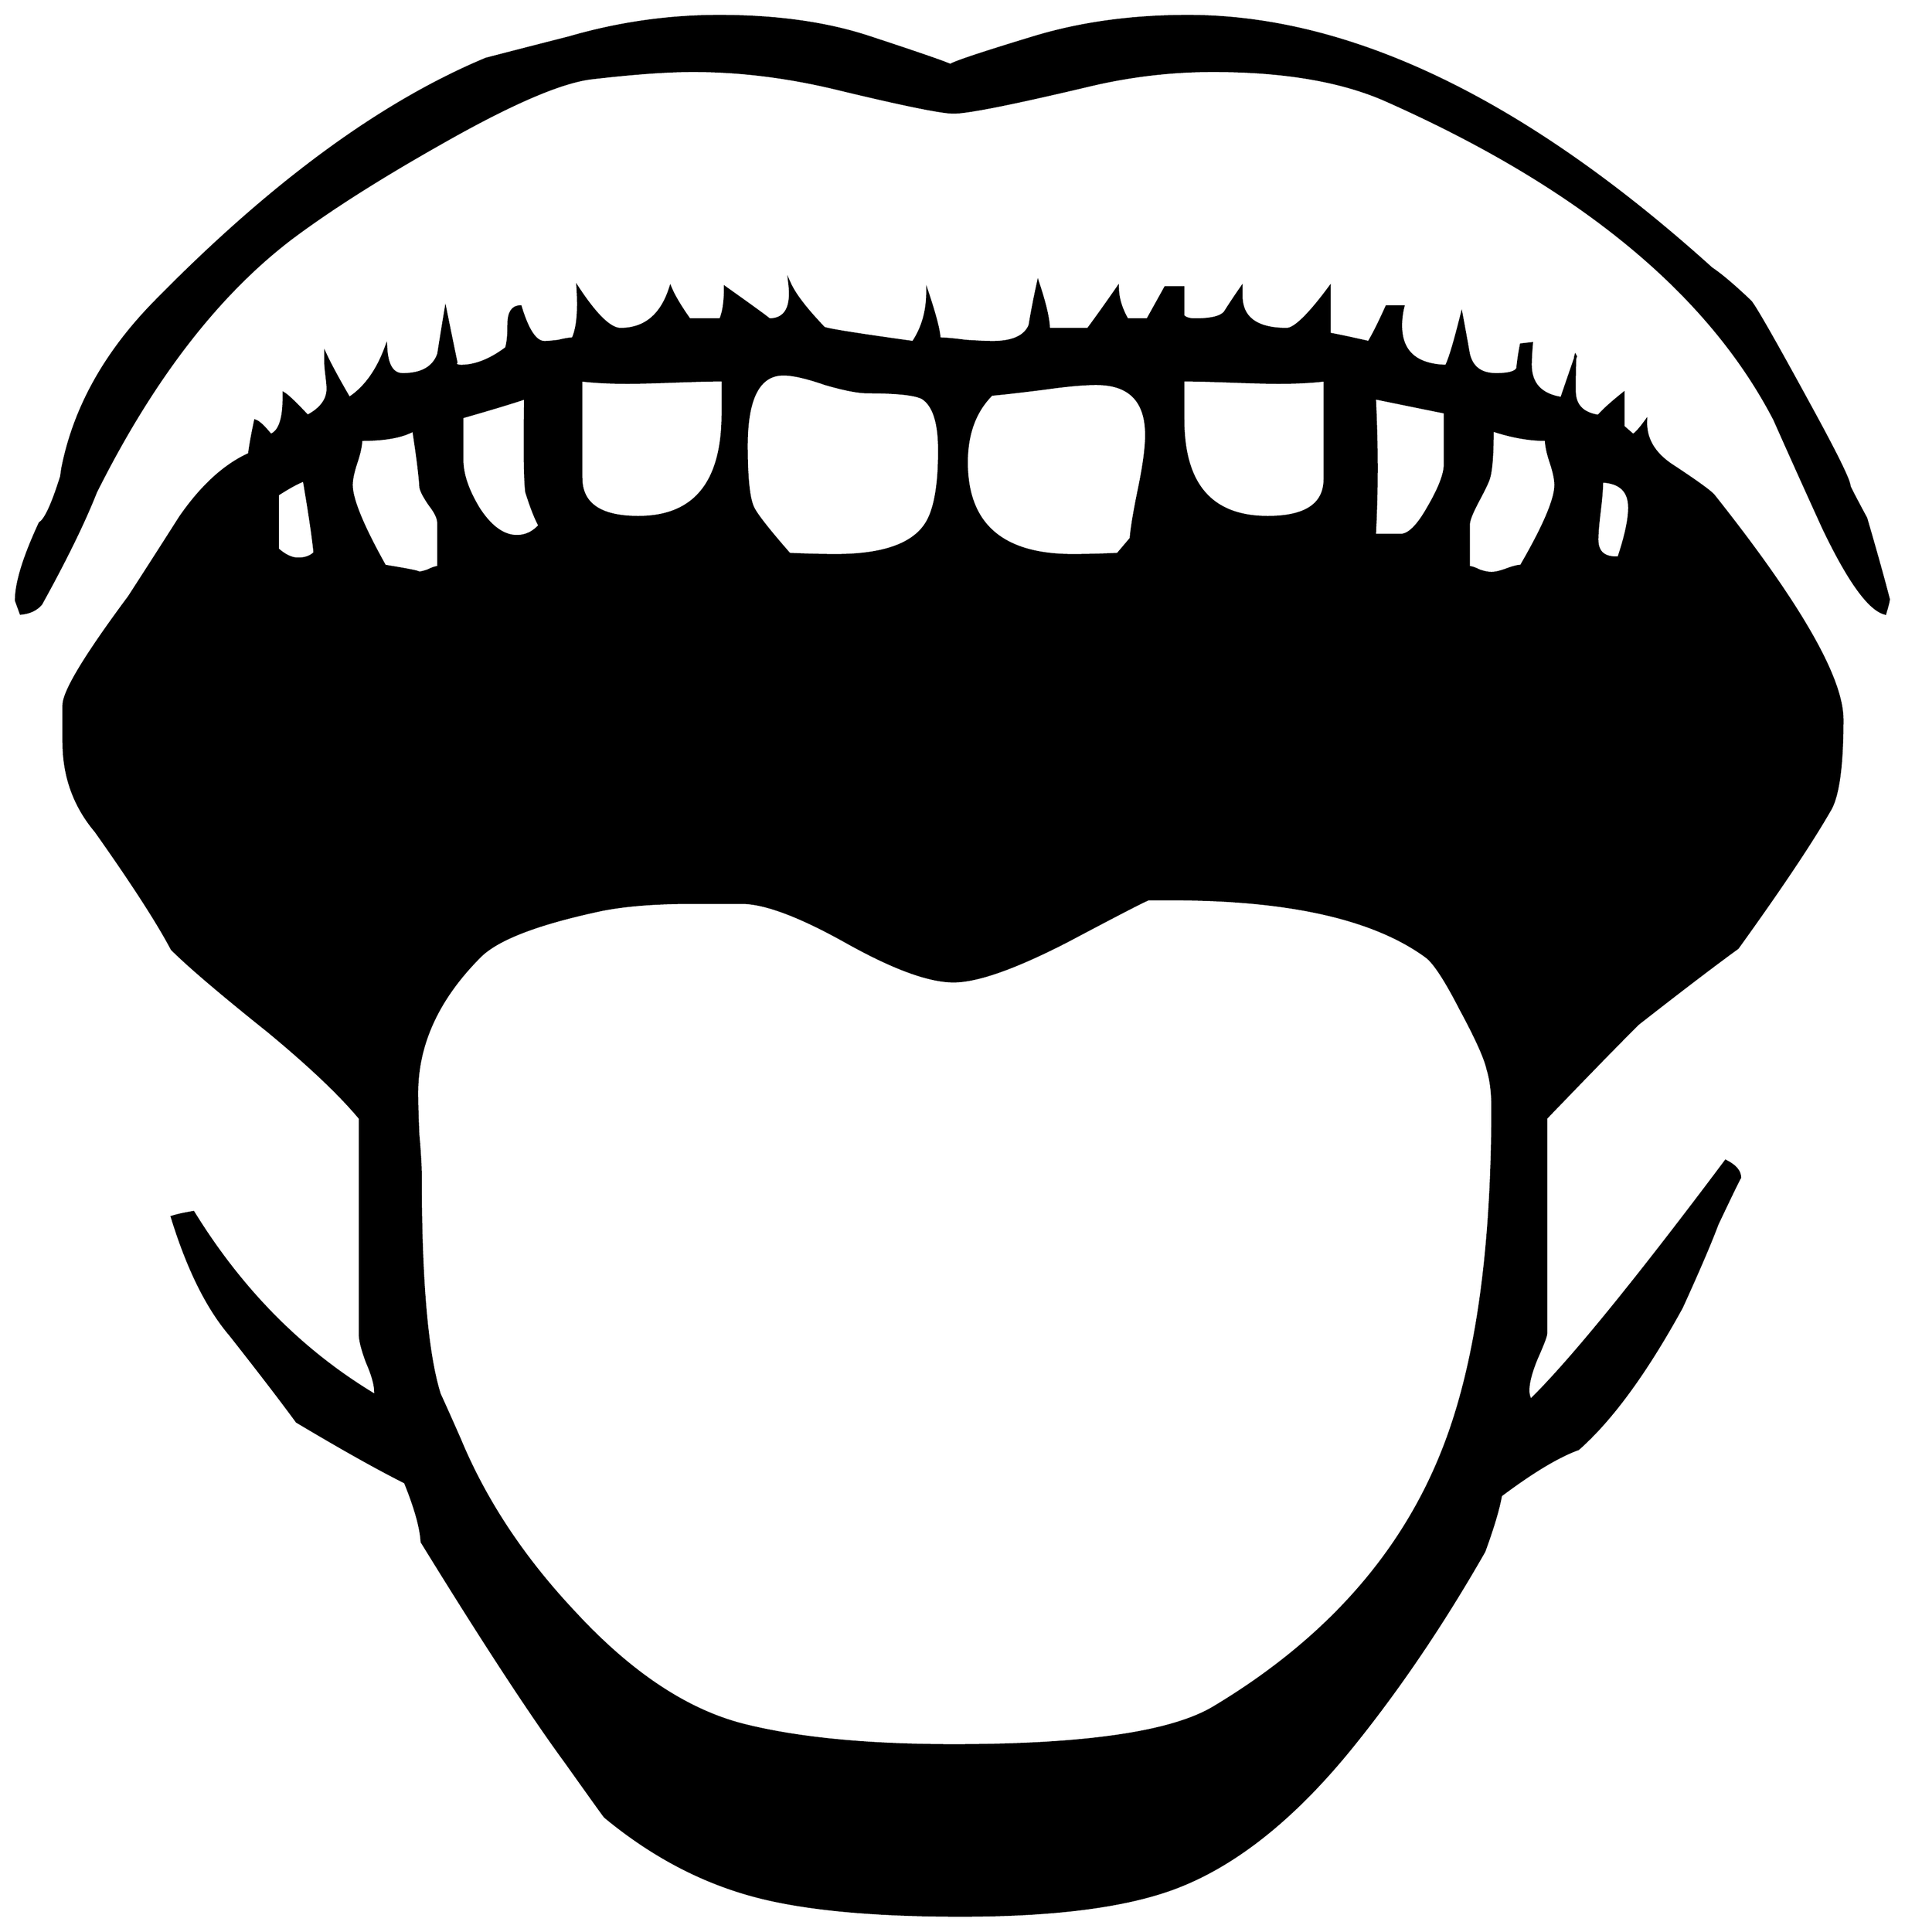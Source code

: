 


\begin{tikzpicture}[y=0.80pt, x=0.80pt, yscale=-1.0, xscale=1.0, inner sep=0pt, outer sep=0pt]
\begin{scope}[shift={(100.0,1673.0)},nonzero rule]
  \path[draw=.,fill=.,line width=1.600pt] (1656.0,-857.0) ..
    controls (1656.0,-855.667) and (1655.0,-851.667) ..
    (1653.0,-845.0) .. controls (1639.667,-848.333) and
    (1622.333,-872.333) .. (1601.0,-917.0) .. controls
    (1587.0,-947.667) and (1573.333,-978.0) .. (1560.0,-1008.0) ..
    controls (1504.667,-1114.667) and (1396.0,-1204.0) ..
    (1234.0,-1276.0) .. controls (1196.667,-1292.667) and
    (1148.0,-1301.0) .. (1088.0,-1301.0) .. controls
    (1053.333,-1301.0) and (1019.0,-1297.0) .. (985.0,-1289.0) ..
    controls (920.333,-1273.667) and (882.0,-1266.0) ..
    (870.0,-1266.0) .. controls (860.0,-1266.0) and
    (827.333,-1272.667) .. (772.0,-1286.0) .. controls
    (730.667,-1296.0) and (690.333,-1301.0) .. (651.0,-1301.0) ..
    controls (629.667,-1301.0) and (601.667,-1299.0) ..
    (567.0,-1295.0) .. controls (541.0,-1292.333) and
    (497.667,-1273.667) .. (437.0,-1239.0) .. controls
    (386.333,-1210.333) and (345.0,-1184.0) .. (313.0,-1160.0) ..
    controls (251.0,-1112.667) and (196.333,-1041.667) ..
    (149.0,-947.0) .. controls (139.0,-921.667) and (123.667,-890.333)
    .. (103.0,-853.0) .. controls (99.0,-848.333) and
    (93.333,-845.667) .. (86.0,-845.0) .. controls (83.333,-852.333) and
    (82.0,-856.0) .. (82.0,-856.0) .. controls (82.0,-870.667) and
    (88.667,-892.333) .. (102.0,-921.0) .. controls (106.667,-923.667)
    and (112.667,-936.667) .. (120.0,-960.0) -- (121.0,-967.0) ..
    controls (131.0,-1017.667) and (157.0,-1064.333) ..
    (199.0,-1107.0) .. controls (296.333,-1206.333) and
    (389.0,-1274.333) .. (477.0,-1311.0) .. controls
    (492.333,-1315.0) and (515.667,-1321.0) .. (547.0,-1329.0) ..
    controls (588.333,-1341.0) and (630.333,-1347.0) ..
    (673.0,-1347.0) .. controls (721.667,-1347.0) and
    (764.0,-1341.0) .. (800.0,-1329.0) .. controls
    (848.667,-1313.0) and (871.333,-1305.0) .. (868.0,-1305.0) ..
    controls (861.333,-1305.0) and (884.333,-1313.0) ..
    (937.0,-1329.0) .. controls (976.333,-1341.0) and
    (1019.667,-1347.0) .. (1067.0,-1347.0) .. controls
    (1203.667,-1347.0) and (1350.333,-1276.333) .. (1507.0,-1135.0) ..
    controls (1515.0,-1129.667) and (1526.0,-1120.333) ..
    (1540.0,-1107.0) .. controls (1544.667,-1101.0) and
    (1561.0,-1072.333) .. (1589.0,-1021.0) .. controls
    (1611.667,-979.667) and (1623.0,-956.667) .. (1623.0,-952.0) ..
    controls (1623.0,-951.333) and (1627.667,-942.333) ..
    (1637.0,-925.0) .. controls (1645.0,-897.667) and
    (1651.333,-875.0) .. (1656.0,-857.0) -- cycle(1617.0,-756.0)
    .. controls (1617.0,-716.0) and (1613.333,-690.333) ..
    (1606.0,-679.0) .. controls (1590.667,-652.333) and
    (1565.0,-614.0) .. (1529.0,-564.0) .. controls
    (1509.667,-550.0) and (1481.667,-528.667) .. (1445.0,-500.0) ..
    controls (1427.667,-482.667) and (1402.0,-456.333) ..
    (1368.0,-421.0) -- (1368.0,-240.0) .. controls
    (1368.0,-238.0) and (1365.333,-231.0) .. (1360.0,-219.0) ..
    controls (1355.333,-207.667) and (1353.0,-198.667) ..
    (1353.0,-192.0) .. controls (1353.0,-189.333) and
    (1353.667,-186.667) .. (1355.0,-184.0) .. controls
    (1388.333,-216.667) and (1443.0,-283.667) .. (1519.0,-385.0) ..
    controls (1527.0,-381.0) and (1531.0,-376.333) ..
    (1531.0,-371.0) .. controls (1531.0,-371.667) and
    (1524.667,-358.667) .. (1512.0,-332.0) .. controls
    (1506.0,-316.0) and (1496.0,-292.667) .. (1482.0,-262.0) ..
    controls (1452.0,-207.333) and (1423.0,-167.667) ..
    (1395.0,-143.0) .. controls (1378.333,-137.0) and
    (1356.667,-124.0) .. (1330.0,-104.0) .. controls
    (1328.0,-92.667) and (1323.333,-77.0) .. (1316.0,-57.0) ..
    controls (1281.333,3.667) and (1244.333,58.333) .. (1205.0,107.0) ..
    controls (1157.0,166.333) and (1108.0,205.667) .. (1058.0,225.0)
    .. controls (1016.667,241.0) and (956.0,249.0) ..
    (876.0,249.0) .. controls (800.667,249.0) and (742.333,243.333) ..
    (701.0,232.0) .. controls (657.0,220.0) and (615.667,198.0) ..
    (577.0,166.0) .. controls (576.333,165.333) and (565.333,150.0) ..
    (544.0,120.0) .. controls (514.667,80.0) and (474.333,18.333) ..
    (423.0,-65.0) .. controls (422.333,-77.0) and (417.667,-93.667) ..
    (409.0,-115.0) .. controls (386.333,-126.333) and (356.0,-143.333)
    .. (318.0,-166.0) .. controls (305.333,-183.333) and
    (286.667,-207.667) .. (262.0,-239.0) .. controls (242.667,-261.667)
    and (226.333,-294.667) .. (213.0,-338.0) .. controls
    (217.0,-339.333) and (223.0,-340.667) .. (231.0,-342.0) ..
    controls (271.667,-276.0) and (322.667,-224.667) .. (384.0,-188.0)
    -- (384.0,-191.0) .. controls (384.0,-197.0) and
    (381.667,-205.333) .. (377.0,-216.0) .. controls (373.0,-226.667)
    and (371.0,-234.667) .. (371.0,-240.0) -- (371.0,-421.0) ..
    controls (354.333,-441.0) and (328.667,-465.333) .. (294.0,-494.0)
    .. controls (254.0,-526.0) and (227.0,-549.0) ..
    (213.0,-563.0) .. controls (201.0,-585.667) and (179.667,-618.667)
    .. (149.0,-662.0) .. controls (131.0,-683.333) and
    (122.0,-708.333) .. (122.0,-737.0) -- (122.0,-768.0) ..
    controls (122.0,-779.333) and (140.333,-809.667) .. (177.0,-859.0)
    .. controls (191.667,-881.667) and (206.0,-904.0) ..
    (220.0,-926.0) .. controls (238.0,-952.0) and (257.333,-969.667)
    .. (278.0,-979.0) .. controls (278.667,-985.0) and
    (280.333,-994.333) .. (283.0,-1007.0) .. controls
    (285.667,-1006.333) and (290.0,-1002.333) .. (296.0,-995.0) ..
    controls (303.333,-997.667) and (307.0,-1008.0) ..
    (307.0,-1026.0) -- (307.0,-1030.0) .. controls
    (309.667,-1028.667) and (316.333,-1022.333) .. (327.0,-1011.0) ..
    controls (338.333,-1017.0) and (344.0,-1024.667) ..
    (344.0,-1034.0) .. controls (344.0,-1036.0) and
    (343.667,-1039.667) .. (343.0,-1045.0) .. controls
    (342.333,-1050.333) and (342.0,-1054.333) .. (342.0,-1057.0) --
    (342.0,-1063.0) .. controls (346.0,-1054.333) and
    (352.667,-1042.0) .. (362.0,-1026.0) .. controls
    (375.333,-1034.667) and (385.667,-1049.0) .. (393.0,-1069.0) ..
    controls (393.667,-1053.667) and (398.333,-1046.0) ..
    (407.0,-1046.0) .. controls (423.0,-1046.0) and
    (433.0,-1051.667) .. (437.0,-1063.0) .. controls
    (439.0,-1075.667) and (441.0,-1088.0) .. (443.0,-1100.0) ..
    controls (445.0,-1090.0) and (448.0,-1075.333) ..
    (452.0,-1056.0) -- (451.0,-1055.0) .. controls
    (451.667,-1053.667) and (453.333,-1053.0) .. (456.0,-1053.0) ..
    controls (468.0,-1053.0) and (480.667,-1058.0) ..
    (494.0,-1068.0) .. controls (495.333,-1072.0) and
    (496.0,-1078.667) .. (496.0,-1088.0) .. controls
    (496.0,-1098.0) and (499.333,-1103.0) .. (506.0,-1103.0) ..
    controls (512.0,-1083.0) and (518.667,-1073.0) ..
    (526.0,-1073.0) .. controls (528.667,-1073.0) and
    (532.667,-1073.333) .. (538.0,-1074.0) .. controls
    (543.333,-1075.333) and (547.333,-1076.0) .. (550.0,-1076.0) ..
    controls (554.0,-1084.667) and (555.333,-1099.0) ..
    (554.0,-1119.0) .. controls (569.333,-1095.667) and
    (581.333,-1084.0) .. (590.0,-1084.0) .. controls
    (610.667,-1084.0) and (624.667,-1095.667) .. (632.0,-1119.0) ..
    controls (634.667,-1112.333) and (640.0,-1103.333) ..
    (648.0,-1092.0) -- (674.0,-1092.0) .. controls
    (676.667,-1098.0) and (678.0,-1107.0) .. (678.0,-1119.0) ..
    controls (703.333,-1101.0) and (715.667,-1092.0) ..
    (715.0,-1092.0) .. controls (729.0,-1092.0) and
    (734.667,-1102.333) .. (732.0,-1123.0) .. controls
    (736.0,-1113.667) and (745.667,-1101.0) .. (761.0,-1085.0) ..
    controls (763.0,-1083.667) and (788.0,-1079.667) ..
    (836.0,-1073.0) .. controls (844.0,-1085.0) and
    (848.0,-1099.0) .. (848.0,-1115.0) .. controls
    (854.667,-1095.0) and (858.0,-1082.0) .. (858.0,-1076.0) ..
    controls (862.667,-1076.0) and (870.0,-1075.333) ..
    (880.0,-1074.0) .. controls (890.0,-1073.333) and
    (897.667,-1073.0) .. (903.0,-1073.0) .. controls
    (919.667,-1073.0) and (930.0,-1077.667) .. (934.0,-1087.0) ..
    controls (936.0,-1099.0) and (938.333,-1111.0) ..
    (941.0,-1123.0) .. controls (947.0,-1105.0) and
    (950.0,-1092.0) .. (950.0,-1084.0) -- (983.0,-1084.0) ..
    controls (989.0,-1092.0) and (997.333,-1103.667) ..
    (1008.0,-1119.0) .. controls (1008.0,-1110.333) and
    (1010.667,-1101.333) .. (1016.0,-1092.0) -- (1033.0,-1092.0) ..
    controls (1036.333,-1098.0) and (1041.333,-1107.0) ..
    (1048.0,-1119.0) -- (1063.0,-1119.0) -- (1063.0,-1095.0) ..
    controls (1065.0,-1093.0) and (1068.333,-1092.0) ..
    (1073.0,-1092.0) .. controls (1086.333,-1092.0) and
    (1094.667,-1094.0) .. (1098.0,-1098.0) .. controls
    (1102.667,-1105.333) and (1107.333,-1112.333) .. (1112.0,-1119.0) --
    (1112.0,-1115.0) .. controls (1110.667,-1094.333) and
    (1123.333,-1084.0) .. (1150.0,-1084.0) .. controls
    (1156.667,-1084.0) and (1168.667,-1095.667) .. (1186.0,-1119.0) --
    (1186.0,-1080.0) .. controls (1193.333,-1078.667) and
    (1204.333,-1076.333) .. (1219.0,-1073.0) .. controls
    (1223.0,-1079.667) and (1228.0,-1089.667) .. (1234.0,-1103.0) --
    (1248.0,-1103.0) .. controls (1246.667,-1097.667) and
    (1246.0,-1092.333) .. (1246.0,-1087.0) .. controls
    (1246.0,-1065.0) and (1258.667,-1053.667) .. (1284.0,-1053.0) ..
    controls (1286.667,-1057.667) and (1291.0,-1072.0) ..
    (1297.0,-1096.0) .. controls (1299.0,-1085.333) and
    (1301.0,-1074.333) .. (1303.0,-1063.0) .. controls
    (1305.667,-1051.667) and (1313.333,-1046.0) .. (1326.0,-1046.0) ..
    controls (1336.667,-1046.0) and (1342.667,-1047.667) ..
    (1344.0,-1051.0) .. controls (1344.667,-1057.667) and
    (1345.667,-1064.333) .. (1347.0,-1071.0) -- (1356.0,-1072.0) ..
    controls (1355.333,-1064.667) and (1355.0,-1058.667) ..
    (1355.0,-1054.0) .. controls (1355.0,-1038.0) and
    (1363.667,-1028.667) .. (1381.0,-1026.0) .. controls
    (1383.0,-1032.0) and (1387.0,-1043.667) .. (1393.0,-1061.0) ..
    controls (1392.333,-1063.667) and (1392.0,-1054.0) ..
    (1392.0,-1032.0) .. controls (1392.0,-1020.0) and
    (1398.667,-1013.0) .. (1412.0,-1011.0) .. controls
    (1416.0,-1015.667) and (1423.0,-1022.0) .. (1433.0,-1030.0) --
    (1433.0,-1002.0) -- (1441.0,-995.0) .. controls
    (1443.0,-995.667) and (1446.667,-999.667) .. (1452.0,-1007.0) ..
    controls (1451.333,-992.333) and (1458.333,-980.0) ..
    (1473.0,-970.0) .. controls (1494.333,-956.0) and
    (1506.333,-947.333) .. (1509.0,-944.0) .. controls
    (1581.0,-853.333) and (1617.0,-790.667) .. (1617.0,-756.0) --
    cycle(1438.0,-934.0) .. controls (1438.0,-948.0) and
    (1430.333,-955.333) .. (1415.0,-956.0) .. controls
    (1415.0,-950.667) and (1414.333,-942.333) .. (1413.0,-931.0) ..
    controls (1411.667,-920.333) and (1411.0,-912.333) ..
    (1411.0,-907.0) .. controls (1411.0,-896.333) and
    (1417.0,-891.333) .. (1429.0,-892.0) .. controls
    (1435.0,-910.0) and (1438.0,-924.0) .. (1438.0,-934.0) --
    cycle(1376.0,-953.0) .. controls (1376.0,-957.667) and
    (1374.667,-964.0) .. (1372.0,-972.0) .. controls
    (1369.333,-980.0) and (1368.0,-986.333) .. (1368.0,-991.0) ..
    controls (1354.0,-991.0) and (1339.0,-993.667) ..
    (1323.0,-999.0) .. controls (1323.0,-979.0) and
    (1322.0,-965.667) .. (1320.0,-959.0) .. controls
    (1319.333,-956.333) and (1316.333,-950.0) .. (1311.0,-940.0) ..
    controls (1305.667,-930.0) and (1303.0,-923.333) ..
    (1303.0,-920.0) -- (1303.0,-884.0) .. controls
    (1305.0,-884.0) and (1308.0,-883.0) .. (1312.0,-881.0) ..
    controls (1316.0,-879.667) and (1319.333,-879.0) ..
    (1322.0,-879.0) .. controls (1325.333,-879.0) and
    (1329.667,-880.0) .. (1335.0,-882.0) .. controls
    (1340.333,-884.0) and (1344.333,-885.0) .. (1347.0,-885.0) ..
    controls (1366.333,-918.333) and (1376.0,-941.0) ..
    (1376.0,-953.0) -- cycle(1283.0,-970.0) -- (1283.0,-1014.0)
    .. controls (1269.667,-1016.667) and (1250.0,-1020.667) ..
    (1224.0,-1026.0) .. controls (1226.0,-986.0) and
    (1226.0,-947.667) .. (1224.0,-911.0) -- (1246.0,-911.0) ..
    controls (1252.667,-911.0) and (1260.333,-918.667) ..
    (1269.0,-934.0) .. controls (1278.333,-950.0) and
    (1283.0,-962.0) .. (1283.0,-970.0) -- cycle(1182.0,-958.0)
    -- (1182.0,-1041.0) .. controls (1171.333,-1039.667) and
    (1158.333,-1039.0) .. (1143.0,-1039.0) .. controls
    (1134.333,-1039.0) and (1121.0,-1039.333) .. (1103.0,-1040.0) ..
    controls (1085.0,-1040.667) and (1071.667,-1041.0) ..
    (1063.0,-1041.0) -- (1063.0,-1008.0) .. controls
    (1063.0,-953.333) and (1086.667,-926.0) .. (1134.0,-926.0) ..
    controls (1166.0,-926.0) and (1182.0,-936.667) ..
    (1182.0,-958.0) -- cycle(1032.0,-995.0) .. controls
    (1032.0,-1023.667) and (1018.0,-1038.0) .. (990.0,-1038.0) ..
    controls (979.333,-1038.0) and (964.667,-1036.667) ..
    (946.0,-1034.0) .. controls (924.667,-1031.333) and
    (910.0,-1029.667) .. (902.0,-1029.0) .. controls
    (888.0,-1015.0) and (881.0,-996.0) .. (881.0,-972.0) ..
    controls (881.0,-920.0) and (910.667,-894.0) .. (970.0,-894.0)
    .. controls (981.333,-894.0) and (994.0,-894.333) ..
    (1008.0,-895.0) -- (1019.0,-908.0) .. controls
    (1019.667,-916.667) and (1022.0,-930.667) .. (1026.0,-950.0) ..
    controls (1030.0,-969.333) and (1032.0,-984.333) ..
    (1032.0,-995.0) -- cycle(858.0,-982.0) .. controls
    (858.0,-1005.333) and (853.333,-1020.0) .. (844.0,-1026.0) ..
    controls (838.0,-1029.333) and (822.667,-1031.0) ..
    (798.0,-1031.0) .. controls (790.0,-1031.0) and
    (778.0,-1033.333) .. (762.0,-1038.0) .. controls
    (746.667,-1043.333) and (735.0,-1046.0) .. (727.0,-1046.0) ..
    controls (706.333,-1046.0) and (696.0,-1026.0) ..
    (696.0,-986.0) .. controls (696.0,-960.0) and (697.667,-943.0)
    .. (701.0,-935.0) .. controls (703.0,-929.667) and
    (713.333,-916.333) .. (732.0,-895.0) .. controls (746.667,-894.333)
    and (759.667,-894.0) .. (771.0,-894.0) .. controls
    (813.0,-894.0) and (839.0,-904.0) .. (849.0,-924.0) ..
    controls (855.0,-936.0) and (858.0,-955.333) .. (858.0,-982.0)
    -- cycle(676.0,-1013.0) -- (676.0,-1041.0) .. controls
    (667.333,-1041.0) and (654.0,-1040.667) .. (636.0,-1040.0) ..
    controls (618.0,-1039.333) and (604.667,-1039.0) ..
    (596.0,-1039.0) .. controls (580.667,-1039.0) and
    (567.667,-1039.667) .. (557.0,-1041.0) -- (557.0,-959.0) ..
    controls (557.0,-937.0) and (573.0,-926.0) .. (605.0,-926.0)
    .. controls (652.333,-926.0) and (676.0,-955.0) ..
    (676.0,-1013.0) -- cycle(522.0,-919.0) .. controls
    (518.667,-925.0) and (515.0,-934.333) .. (511.0,-947.0) ..
    controls (509.667,-956.333) and (509.333,-982.667) ..
    (510.0,-1026.0) .. controls (498.0,-1022.0) and
    (480.333,-1016.667) .. (457.0,-1010.0) -- (457.0,-974.0) ..
    controls (457.0,-962.0) and (461.667,-948.333) .. (471.0,-933.0)
    .. controls (481.0,-917.667) and (491.667,-910.0) ..
    (503.0,-910.0) .. controls (510.333,-910.0) and (516.667,-913.0)
    .. (522.0,-919.0) -- cycle(437.0,-884.0) -- (437.0,-921.0)
    .. controls (437.0,-925.0) and (434.667,-930.0) ..
    (430.0,-936.0) .. controls (425.333,-942.667) and (422.667,-947.667)
    .. (422.0,-951.0) .. controls (421.333,-961.667) and
    (419.333,-977.667) .. (416.0,-999.0) .. controls (406.667,-993.667)
    and (392.0,-991.0) .. (372.0,-991.0) .. controls
    (372.0,-986.333) and (370.667,-980.0) .. (368.0,-972.0) ..
    controls (365.333,-964.0) and (364.0,-957.667) .. (364.0,-953.0)
    .. controls (364.0,-941.0) and (373.333,-918.333) ..
    (392.0,-885.0) .. controls (416.667,-881.0) and (425.333,-879.0)
    .. (418.0,-879.0) .. controls (420.667,-879.0) and
    (424.0,-879.667) .. (428.0,-881.0) .. controls (432.0,-883.0)
    and (435.0,-884.0) .. (437.0,-884.0) -- cycle(333.0,-896.0)
    .. controls (331.667,-909.333) and (328.667,-929.667) ..
    (324.0,-957.0) .. controls (318.667,-955.0) and (311.333,-951.0)
    .. (302.0,-945.0) -- (302.0,-899.0) .. controls
    (308.0,-893.667) and (313.667,-891.0) .. (319.0,-891.0) ..
    controls (325.0,-891.0) and (329.667,-892.667) .. (333.0,-896.0)
    -- cycle(1323.0,-430.0) .. controls (1323.0,-442.667) and
    (1321.667,-453.333) .. (1319.0,-462.0) .. controls
    (1317.0,-471.333) and (1309.333,-488.333) .. (1296.0,-513.0) ..
    controls (1283.333,-537.667) and (1273.667,-552.333) ..
    (1267.0,-557.0) .. controls (1223.0,-589.0) and
    (1151.667,-605.0) .. (1053.0,-605.0) -- (1034.0,-605.0) ..
    controls (1032.667,-605.0) and (1010.0,-593.333) ..
    (966.0,-570.0) .. controls (922.0,-547.333) and (890.0,-536.0)
    .. (870.0,-536.0) .. controls (849.333,-536.0) and
    (819.333,-547.0) .. (780.0,-569.0) .. controls (740.667,-591.0)
    and (711.333,-602.0) .. (692.0,-602.0) -- (650.0,-602.0) ..
    controls (619.333,-602.0) and (594.0,-600.0) .. (574.0,-596.0)
    .. controls (520.667,-584.667) and (486.667,-571.667) ..
    (472.0,-557.0) .. controls (436.667,-521.667) and (419.0,-483.333)
    .. (419.0,-442.0) .. controls (419.0,-434.0) and
    (419.333,-422.333) .. (420.0,-407.0) .. controls (421.333,-392.333)
    and (422.0,-381.0) .. (422.0,-373.0) .. controls
    (422.0,-284.333) and (427.333,-223.0) .. (438.0,-189.0) ..
    controls (442.0,-180.333) and (447.667,-167.667) .. (455.0,-151.0)
    .. controls (476.333,-99.667) and (508.333,-51.333) .. (551.0,-6.0)
    .. controls (598.333,45.333) and (646.0,77.0) .. (694.0,89.0) ..
    controls (739.333,100.333) and (798.0,106.0) .. (870.0,106.0) ..
    controls (980.667,106.0) and (1053.667,95.333) .. (1089.0,74.0) ..
    controls (1182.333,18.0) and (1246.333,-53.667) .. (1281.0,-141.0)
    .. controls (1309.0,-211.0) and (1323.0,-307.333) ..
    (1323.0,-430.0) -- cycle;
\end{scope}

\end{tikzpicture}

